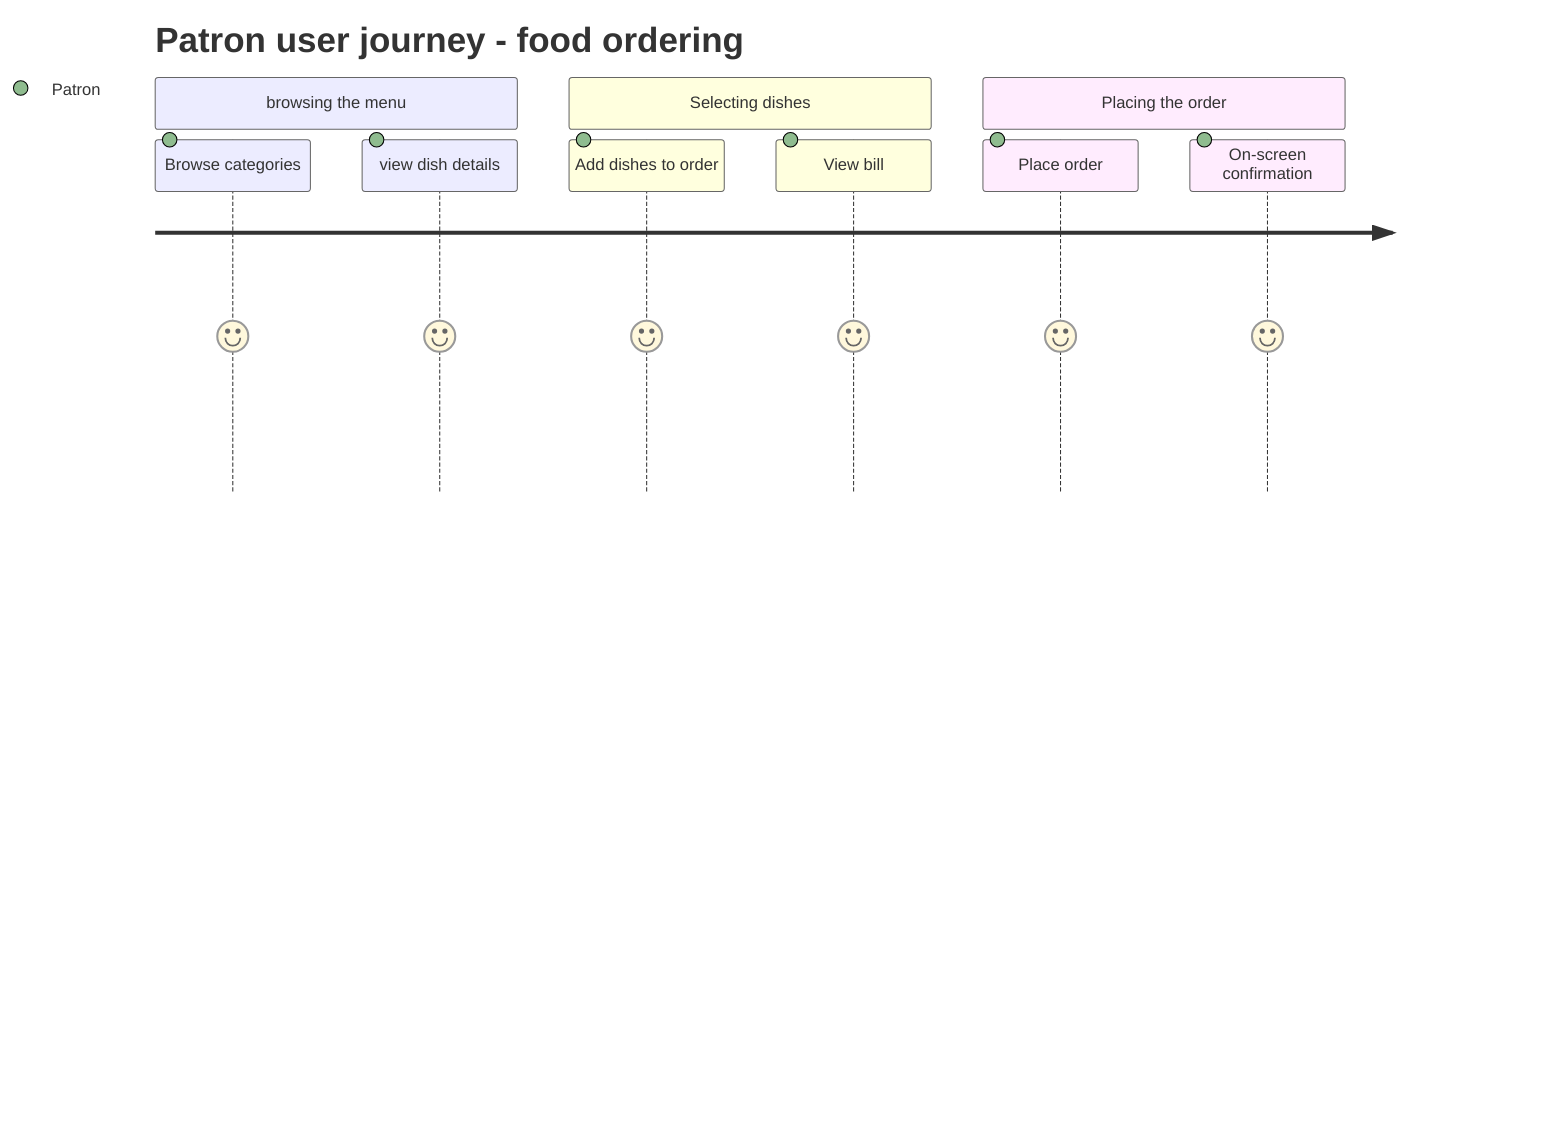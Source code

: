 journey
    title Patron user journey - food ordering
    section browsing the menu
      Browse categories: 5: Patron
      view dish details: 5: Patron
    section Selecting dishes
      Add dishes to order: 5: Patron
      View bill: 5: Patron
    section Placing the order
      Place order: 5: Patron
      On-screen confirmation: 5: Patron